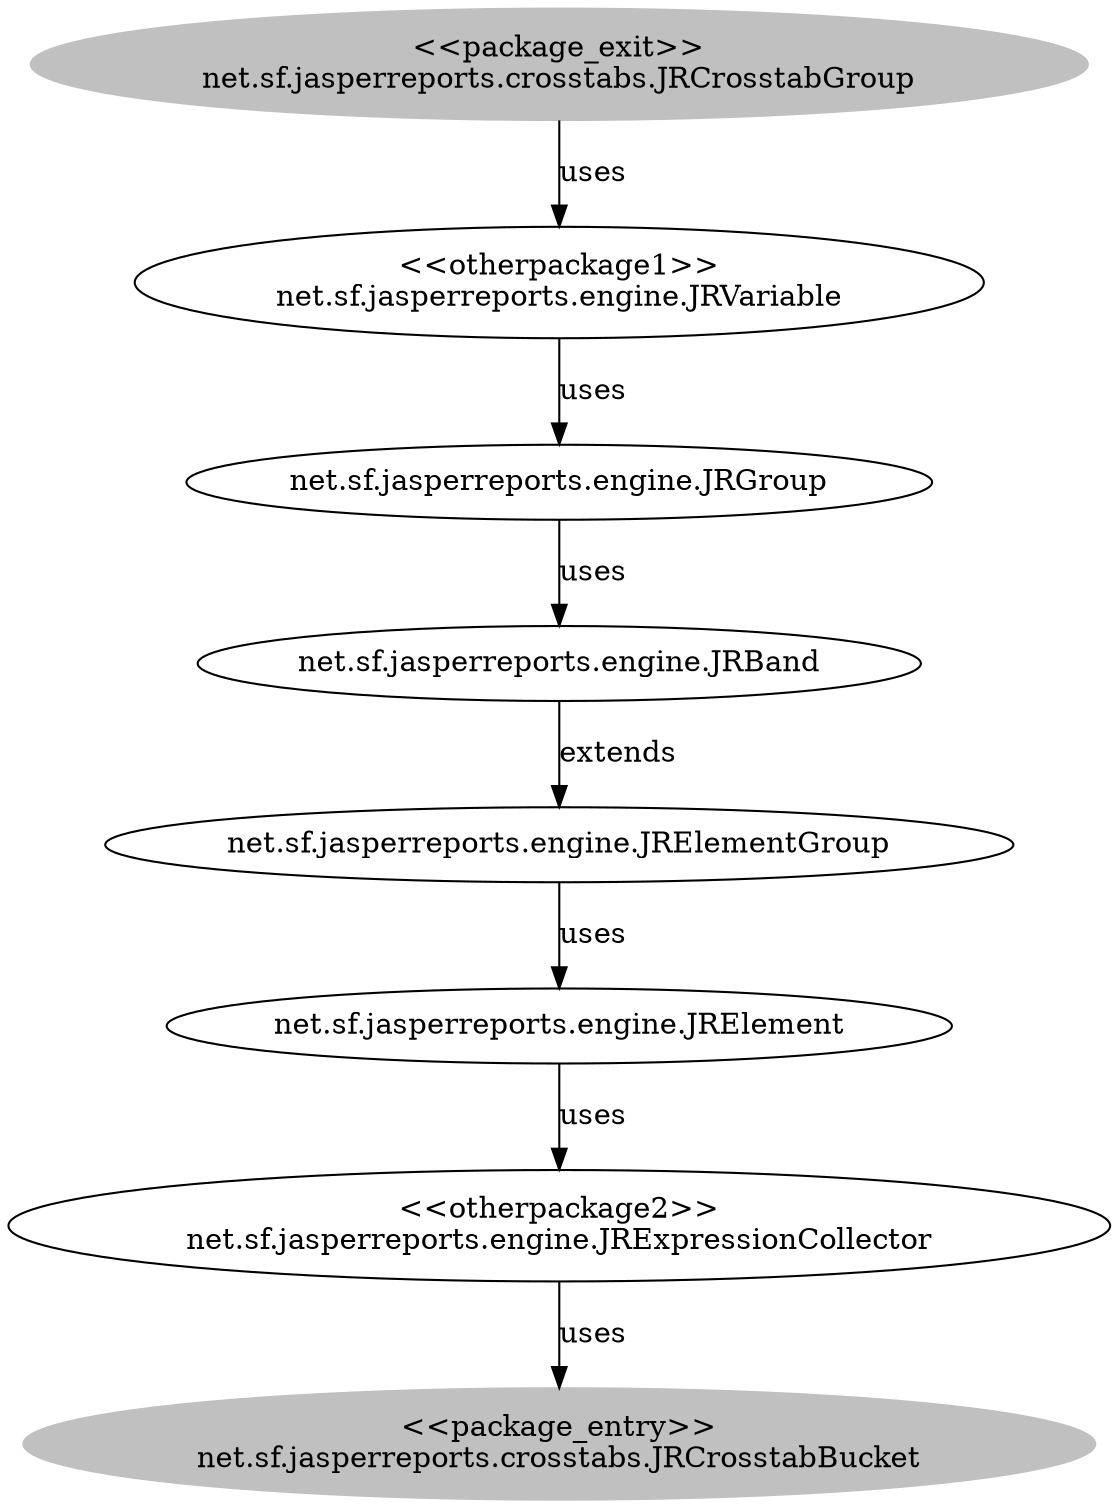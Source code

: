 digraph cd {
	net_sf_jasperreports_crosstabs_JRCrosstabGroup [label="<<package_exit>>
net.sf.jasperreports.crosstabs.JRCrosstabGroup",style=filled,color="grey"];
	net_sf_jasperreports_crosstabs_JRCrosstabBucket [label="<<package_entry>>
net.sf.jasperreports.crosstabs.JRCrosstabBucket",style=filled,color="grey"];
	net_sf_jasperreports_engine_JRVariable [label="<<otherpackage1>>
net.sf.jasperreports.engine.JRVariable"];
	net_sf_jasperreports_engine_JRExpressionCollector [label="<<otherpackage2>>
net.sf.jasperreports.engine.JRExpressionCollector"];
	net_sf_jasperreports_engine_JRElementGroup [label="net.sf.jasperreports.engine.JRElementGroup"];
	net_sf_jasperreports_engine_JRGroup [label="net.sf.jasperreports.engine.JRGroup"];
	net_sf_jasperreports_engine_JRBand [label="net.sf.jasperreports.engine.JRBand"];
	net_sf_jasperreports_engine_JRElement [label="net.sf.jasperreports.engine.JRElement"];
	net_sf_jasperreports_crosstabs_JRCrosstabGroup -> net_sf_jasperreports_engine_JRVariable [label=uses];
	net_sf_jasperreports_engine_JRExpressionCollector -> net_sf_jasperreports_crosstabs_JRCrosstabBucket [label=uses];
	net_sf_jasperreports_engine_JRVariable -> net_sf_jasperreports_engine_JRGroup [label=uses];
	net_sf_jasperreports_engine_JRGroup -> net_sf_jasperreports_engine_JRBand [label=uses];
	net_sf_jasperreports_engine_JRBand -> net_sf_jasperreports_engine_JRElementGroup [label=extends];
	net_sf_jasperreports_engine_JRElementGroup -> net_sf_jasperreports_engine_JRElement [label=uses];
	net_sf_jasperreports_engine_JRElement -> net_sf_jasperreports_engine_JRExpressionCollector [label=uses];
}
